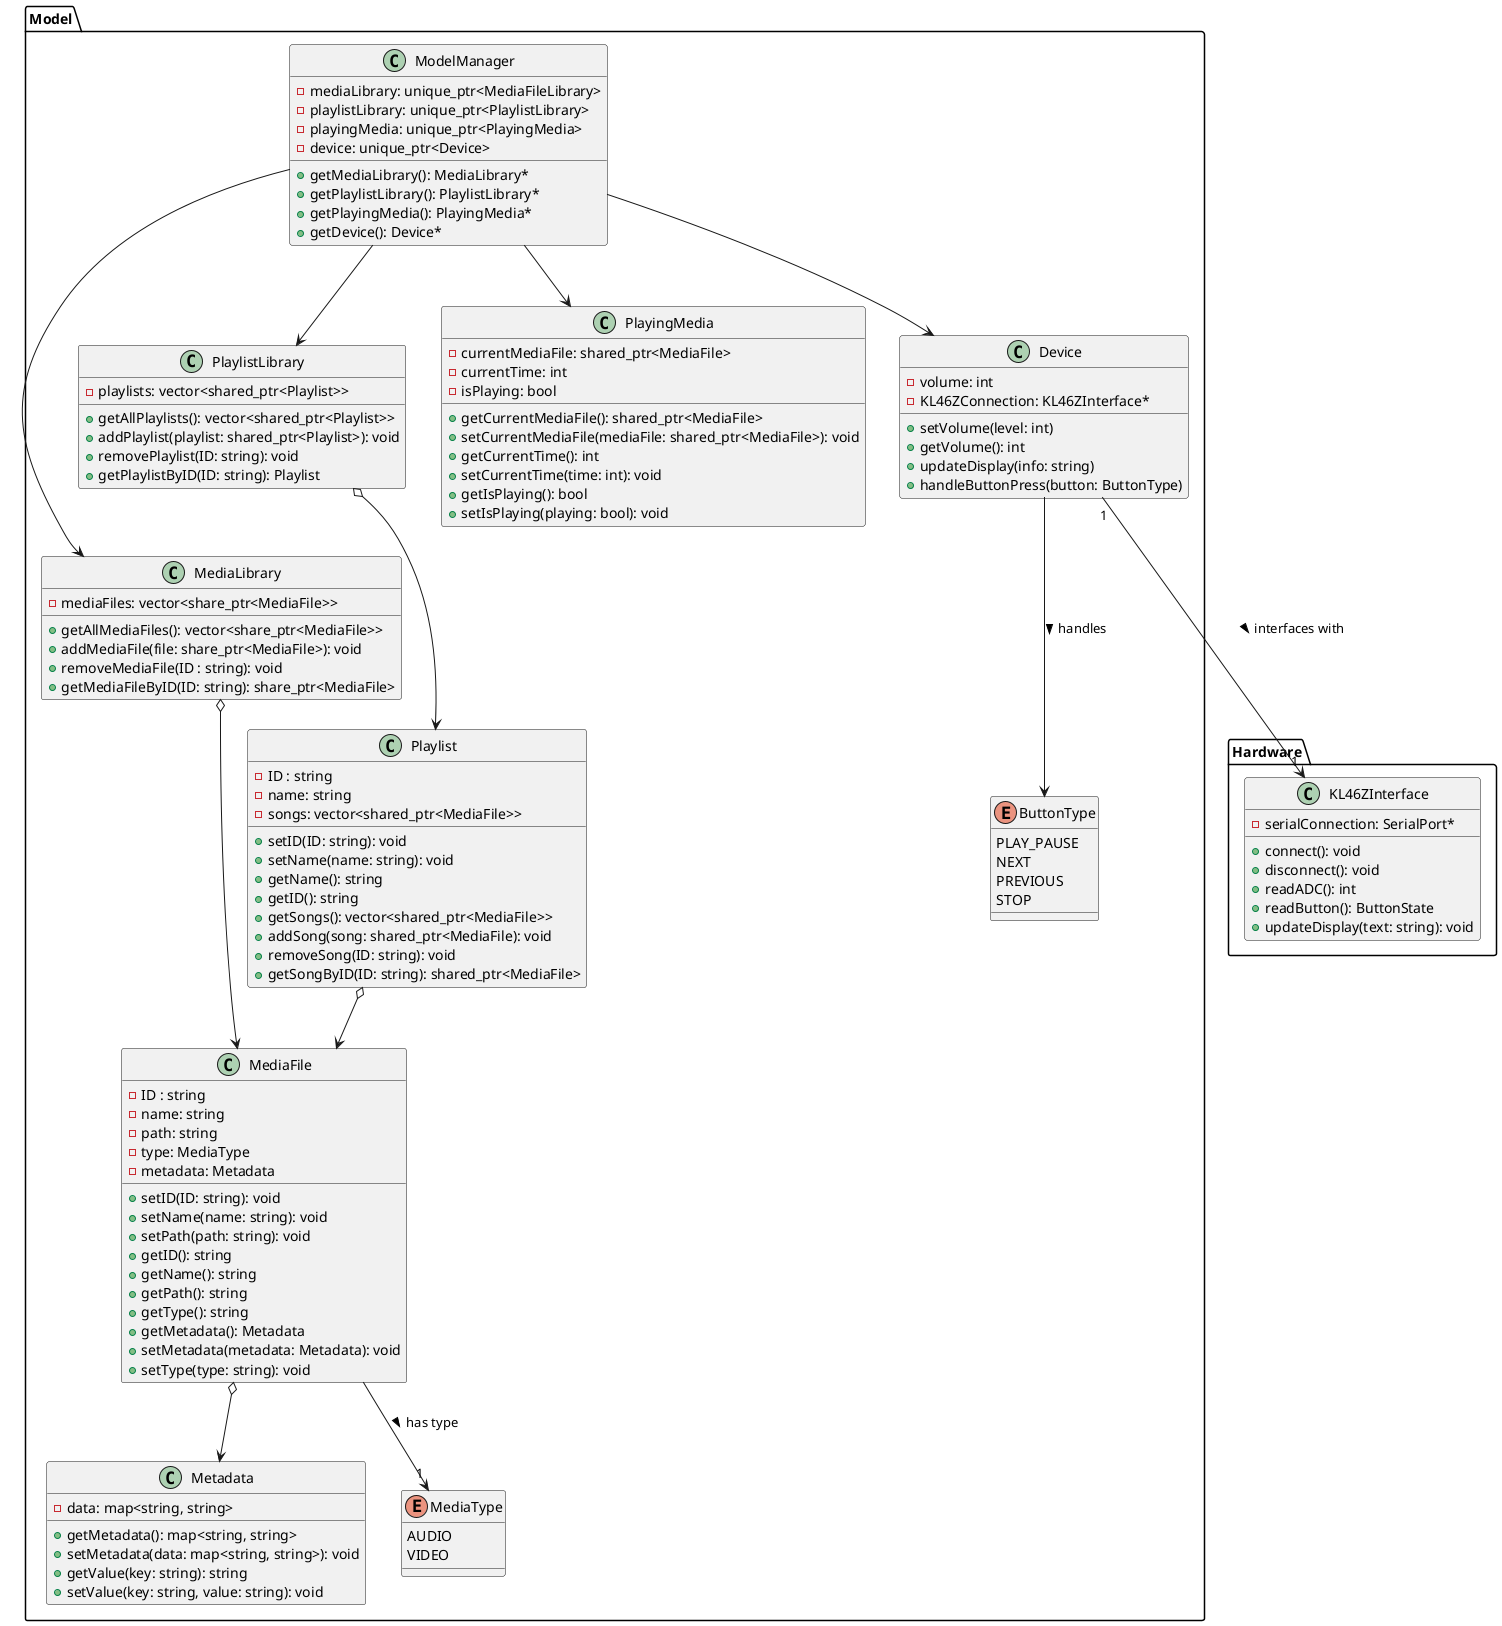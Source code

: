 @startuml Model
package Model {
    class MediaFile {
        - ID : string
        - name: string
        - path: string
        - type: MediaType
        - metadata: Metadata

        + setID(ID: string): void
        + setName(name: string): void
        + setPath(path: string): void
        + getID(): string
        + getName(): string
        + getPath(): string
        + getType(): string
        + getMetadata(): Metadata
        + setMetadata(metadata: Metadata): void
        + setType(type: string): void
    }

    class Playlist {
        - ID : string
        - name: string
        - songs: vector<shared_ptr<MediaFile>>

        + setID(ID: string): void
        + setName(name: string): void
        + getName(): string
        + getID(): string
        + getSongs(): vector<shared_ptr<MediaFile>>
        + addSong(song: shared_ptr<MediaFile): void
        + removeSong(ID: string): void
        + getSongByID(ID: string): shared_ptr<MediaFile>
    }

    class MediaLibrary {
        - mediaFiles: vector<share_ptr<MediaFile>>

        + getAllMediaFiles(): vector<share_ptr<MediaFile>>
        + addMediaFile(file: share_ptr<MediaFile>): void
        + removeMediaFile(ID : string): void
        + getMediaFileByID(ID: string): share_ptr<MediaFile>
    }

    class PlaylistLibrary {
        - playlists: vector<shared_ptr<Playlist>>

        + getAllPlaylists(): vector<shared_ptr<Playlist>>
        + addPlaylist(playlist: shared_ptr<Playlist>): void
        + removePlaylist(ID: string): void
        + getPlaylistByID(ID: string): Playlist
    }

    class ModelManager {
        - mediaLibrary: unique_ptr<MediaFileLibrary>
        - playlistLibrary: unique_ptr<PlaylistLibrary>
        - playingMedia: unique_ptr<PlayingMedia>
        - device: unique_ptr<Device>

        + getMediaLibrary(): MediaLibrary*
        + getPlaylistLibrary(): PlaylistLibrary*
        + getPlayingMedia(): PlayingMedia*
        + getDevice(): Device*
    }

    class PlayingMedia {
        - currentMediaFile: shared_ptr<MediaFile>
        - currentTime: int
        - isPlaying: bool

        + getCurrentMediaFile(): shared_ptr<MediaFile>
        + setCurrentMediaFile(mediaFile: shared_ptr<MediaFile>): void
        + getCurrentTime(): int
        + setCurrentTime(time: int): void
        + getIsPlaying(): bool
        + setIsPlaying(playing: bool): void
    }

    class Metadata {
        - data: map<string, string>

        + getMetadata(): map<string, string>
        + setMetadata(data: map<string, string>): void
        + getValue(key: string): string
        + setValue(key: string, value: string): void
    }

    class Device {
        - volume: int
        - KL46ZConnection: KL46ZInterface*
        + setVolume(level: int)
        + getVolume(): int
        + updateDisplay(info: string)
        + handleButtonPress(button: ButtonType)
    }

    enum ButtonType {
        PLAY_PAUSE
        NEXT
        PREVIOUS
        STOP
    }

    Device --> ButtonType : handles >

    enum MediaType {
        AUDIO
        VIDEO
    }

    MediaFile --> "1" MediaType : has type >

    ModelManager --> PlayingMedia
    ModelManager --> MediaLibrary
    ModelManager --> PlaylistLibrary
    ModelManager --> Device
    MediaLibrary o--> MediaFile
    PlaylistLibrary o--> Playlist
    Playlist o--> MediaFile
    MediaFile o--> Metadata
}

package Hardware {
    class KL46ZInterface {
        - serialConnection: SerialPort*
        + connect(): void
        + disconnect(): void
        + readADC(): int
        + readButton(): ButtonState
        + updateDisplay(text: string): void
    }
    Device "1" --> "1" KL46ZInterface : interfaces with >
}

@enduml
